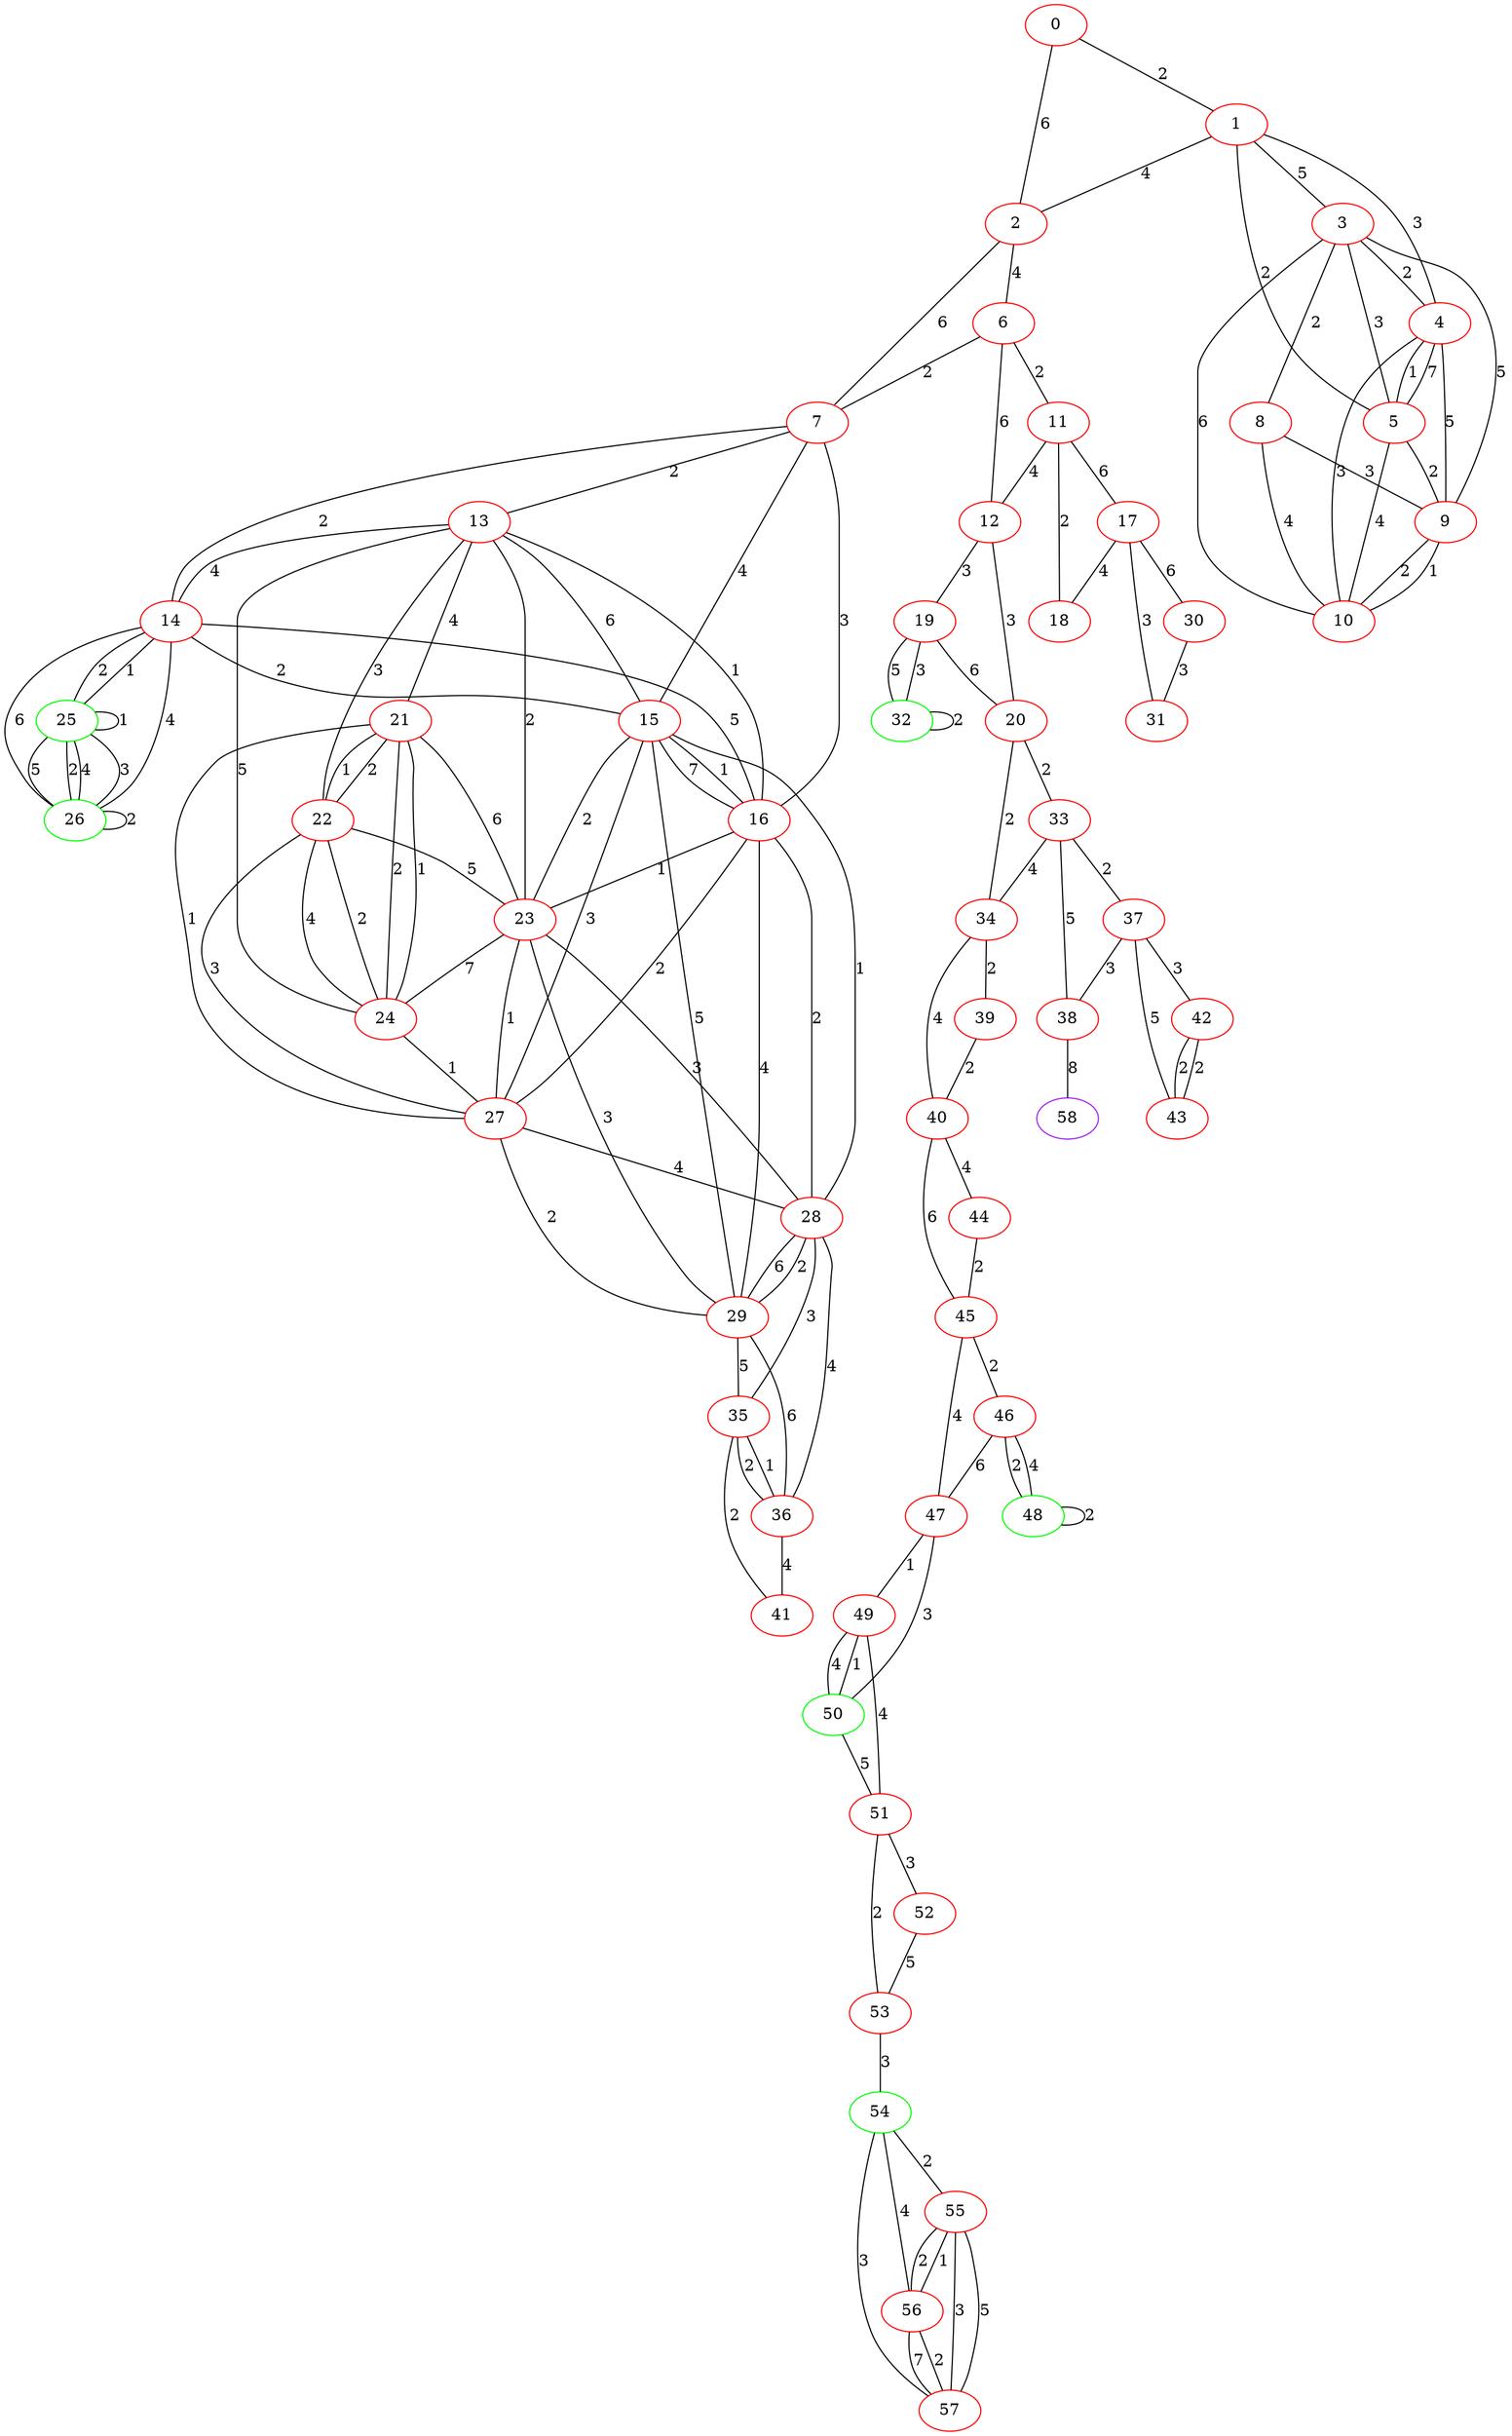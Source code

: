 graph "" {
0 [color=red, weight=1];
1 [color=red, weight=1];
2 [color=red, weight=1];
3 [color=red, weight=1];
4 [color=red, weight=1];
5 [color=red, weight=1];
6 [color=red, weight=1];
7 [color=red, weight=1];
8 [color=red, weight=1];
9 [color=red, weight=1];
10 [color=red, weight=1];
11 [color=red, weight=1];
12 [color=red, weight=1];
13 [color=red, weight=1];
14 [color=red, weight=1];
15 [color=red, weight=1];
16 [color=red, weight=1];
17 [color=red, weight=1];
18 [color=red, weight=1];
19 [color=red, weight=1];
20 [color=red, weight=1];
21 [color=red, weight=1];
22 [color=red, weight=1];
23 [color=red, weight=1];
24 [color=red, weight=1];
25 [color=green, weight=2];
26 [color=green, weight=2];
27 [color=red, weight=1];
28 [color=red, weight=1];
29 [color=red, weight=1];
30 [color=red, weight=1];
31 [color=red, weight=1];
32 [color=green, weight=2];
33 [color=red, weight=1];
34 [color=red, weight=1];
35 [color=red, weight=1];
36 [color=red, weight=1];
37 [color=red, weight=1];
38 [color=red, weight=1];
39 [color=red, weight=1];
40 [color=red, weight=1];
41 [color=red, weight=1];
42 [color=red, weight=1];
43 [color=red, weight=1];
44 [color=red, weight=1];
45 [color=red, weight=1];
46 [color=red, weight=1];
47 [color=red, weight=1];
48 [color=green, weight=2];
49 [color=red, weight=1];
50 [color=green, weight=2];
51 [color=red, weight=1];
52 [color=red, weight=1];
53 [color=red, weight=1];
54 [color=green, weight=2];
55 [color=red, weight=1];
56 [color=red, weight=1];
57 [color=red, weight=1];
58 [color=purple, weight=4];
0 -- 1  [key=0, label=2];
0 -- 2  [key=0, label=6];
1 -- 2  [key=0, label=4];
1 -- 3  [key=0, label=5];
1 -- 4  [key=0, label=3];
1 -- 5  [key=0, label=2];
2 -- 6  [key=0, label=4];
2 -- 7  [key=0, label=6];
3 -- 4  [key=0, label=2];
3 -- 5  [key=0, label=3];
3 -- 8  [key=0, label=2];
3 -- 9  [key=0, label=5];
3 -- 10  [key=0, label=6];
4 -- 9  [key=0, label=5];
4 -- 10  [key=0, label=3];
4 -- 5  [key=0, label=7];
4 -- 5  [key=1, label=1];
5 -- 9  [key=0, label=2];
5 -- 10  [key=0, label=4];
6 -- 11  [key=0, label=2];
6 -- 12  [key=0, label=6];
6 -- 7  [key=0, label=2];
7 -- 13  [key=0, label=2];
7 -- 14  [key=0, label=2];
7 -- 15  [key=0, label=4];
7 -- 16  [key=0, label=3];
8 -- 9  [key=0, label=3];
8 -- 10  [key=0, label=4];
9 -- 10  [key=0, label=2];
9 -- 10  [key=1, label=1];
11 -- 17  [key=0, label=6];
11 -- 18  [key=0, label=2];
11 -- 12  [key=0, label=4];
12 -- 19  [key=0, label=3];
12 -- 20  [key=0, label=3];
13 -- 14  [key=0, label=4];
13 -- 15  [key=0, label=6];
13 -- 16  [key=0, label=1];
13 -- 21  [key=0, label=4];
13 -- 22  [key=0, label=3];
13 -- 23  [key=0, label=2];
13 -- 24  [key=0, label=5];
14 -- 15  [key=0, label=2];
14 -- 16  [key=0, label=5];
14 -- 25  [key=0, label=1];
14 -- 25  [key=1, label=2];
14 -- 26  [key=0, label=4];
14 -- 26  [key=1, label=6];
15 -- 16  [key=0, label=7];
15 -- 16  [key=1, label=1];
15 -- 23  [key=0, label=2];
15 -- 27  [key=0, label=3];
15 -- 28  [key=0, label=1];
15 -- 29  [key=0, label=5];
16 -- 23  [key=0, label=1];
16 -- 27  [key=0, label=2];
16 -- 28  [key=0, label=2];
16 -- 29  [key=0, label=4];
17 -- 18  [key=0, label=4];
17 -- 30  [key=0, label=6];
17 -- 31  [key=0, label=3];
19 -- 32  [key=0, label=5];
19 -- 32  [key=1, label=3];
19 -- 20  [key=0, label=6];
20 -- 33  [key=0, label=2];
20 -- 34  [key=0, label=2];
21 -- 24  [key=0, label=2];
21 -- 24  [key=1, label=1];
21 -- 27  [key=0, label=1];
21 -- 22  [key=0, label=2];
21 -- 22  [key=1, label=1];
21 -- 23  [key=0, label=6];
22 -- 24  [key=0, label=4];
22 -- 24  [key=1, label=2];
22 -- 23  [key=0, label=5];
22 -- 27  [key=0, label=3];
23 -- 24  [key=0, label=7];
23 -- 27  [key=0, label=1];
23 -- 28  [key=0, label=3];
23 -- 29  [key=0, label=3];
24 -- 27  [key=0, label=1];
25 -- 25  [key=0, label=1];
25 -- 26  [key=0, label=3];
25 -- 26  [key=1, label=5];
25 -- 26  [key=2, label=2];
25 -- 26  [key=3, label=4];
26 -- 26  [key=0, label=2];
27 -- 28  [key=0, label=4];
27 -- 29  [key=0, label=2];
28 -- 35  [key=0, label=3];
28 -- 36  [key=0, label=4];
28 -- 29  [key=0, label=2];
28 -- 29  [key=1, label=6];
29 -- 35  [key=0, label=5];
29 -- 36  [key=0, label=6];
30 -- 31  [key=0, label=3];
32 -- 32  [key=0, label=2];
33 -- 34  [key=0, label=4];
33 -- 37  [key=0, label=2];
33 -- 38  [key=0, label=5];
34 -- 40  [key=0, label=4];
34 -- 39  [key=0, label=2];
35 -- 36  [key=0, label=1];
35 -- 36  [key=1, label=2];
35 -- 41  [key=0, label=2];
36 -- 41  [key=0, label=4];
37 -- 42  [key=0, label=3];
37 -- 43  [key=0, label=5];
37 -- 38  [key=0, label=3];
38 -- 58  [key=0, label=8];
39 -- 40  [key=0, label=2];
40 -- 44  [key=0, label=4];
40 -- 45  [key=0, label=6];
42 -- 43  [key=0, label=2];
42 -- 43  [key=1, label=2];
44 -- 45  [key=0, label=2];
45 -- 46  [key=0, label=2];
45 -- 47  [key=0, label=4];
46 -- 48  [key=0, label=4];
46 -- 48  [key=1, label=2];
46 -- 47  [key=0, label=6];
47 -- 49  [key=0, label=1];
47 -- 50  [key=0, label=3];
48 -- 48  [key=0, label=2];
49 -- 50  [key=0, label=1];
49 -- 50  [key=1, label=4];
49 -- 51  [key=0, label=4];
50 -- 51  [key=0, label=5];
51 -- 52  [key=0, label=3];
51 -- 53  [key=0, label=2];
52 -- 53  [key=0, label=5];
53 -- 54  [key=0, label=3];
54 -- 56  [key=0, label=4];
54 -- 57  [key=0, label=3];
54 -- 55  [key=0, label=2];
55 -- 56  [key=0, label=1];
55 -- 56  [key=1, label=2];
55 -- 57  [key=0, label=3];
55 -- 57  [key=1, label=5];
56 -- 57  [key=0, label=2];
56 -- 57  [key=1, label=7];
}
